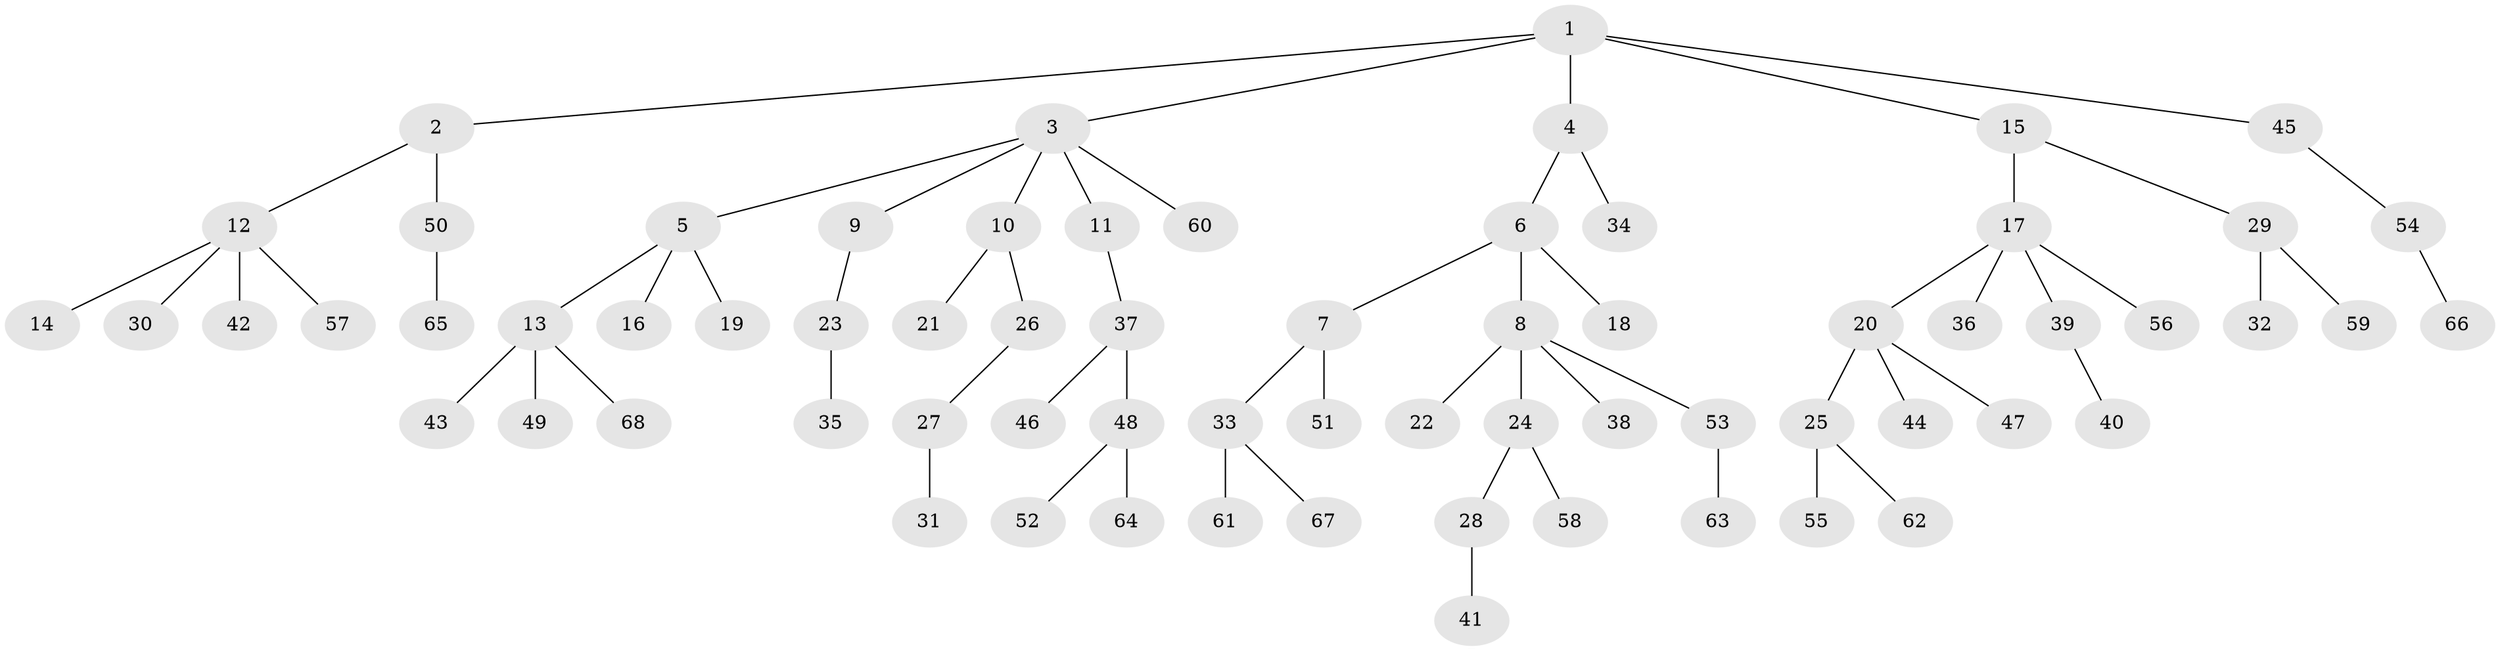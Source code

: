 // coarse degree distribution, {1: 0.85, 2: 0.05, 4: 0.05, 15: 0.05}
// Generated by graph-tools (version 1.1) at 2025/55/03/04/25 21:55:56]
// undirected, 68 vertices, 67 edges
graph export_dot {
graph [start="1"]
  node [color=gray90,style=filled];
  1;
  2;
  3;
  4;
  5;
  6;
  7;
  8;
  9;
  10;
  11;
  12;
  13;
  14;
  15;
  16;
  17;
  18;
  19;
  20;
  21;
  22;
  23;
  24;
  25;
  26;
  27;
  28;
  29;
  30;
  31;
  32;
  33;
  34;
  35;
  36;
  37;
  38;
  39;
  40;
  41;
  42;
  43;
  44;
  45;
  46;
  47;
  48;
  49;
  50;
  51;
  52;
  53;
  54;
  55;
  56;
  57;
  58;
  59;
  60;
  61;
  62;
  63;
  64;
  65;
  66;
  67;
  68;
  1 -- 2;
  1 -- 3;
  1 -- 4;
  1 -- 15;
  1 -- 45;
  2 -- 12;
  2 -- 50;
  3 -- 5;
  3 -- 9;
  3 -- 10;
  3 -- 11;
  3 -- 60;
  4 -- 6;
  4 -- 34;
  5 -- 13;
  5 -- 16;
  5 -- 19;
  6 -- 7;
  6 -- 8;
  6 -- 18;
  7 -- 33;
  7 -- 51;
  8 -- 22;
  8 -- 24;
  8 -- 38;
  8 -- 53;
  9 -- 23;
  10 -- 21;
  10 -- 26;
  11 -- 37;
  12 -- 14;
  12 -- 30;
  12 -- 42;
  12 -- 57;
  13 -- 43;
  13 -- 49;
  13 -- 68;
  15 -- 17;
  15 -- 29;
  17 -- 20;
  17 -- 36;
  17 -- 39;
  17 -- 56;
  20 -- 25;
  20 -- 44;
  20 -- 47;
  23 -- 35;
  24 -- 28;
  24 -- 58;
  25 -- 55;
  25 -- 62;
  26 -- 27;
  27 -- 31;
  28 -- 41;
  29 -- 32;
  29 -- 59;
  33 -- 61;
  33 -- 67;
  37 -- 46;
  37 -- 48;
  39 -- 40;
  45 -- 54;
  48 -- 52;
  48 -- 64;
  50 -- 65;
  53 -- 63;
  54 -- 66;
}

